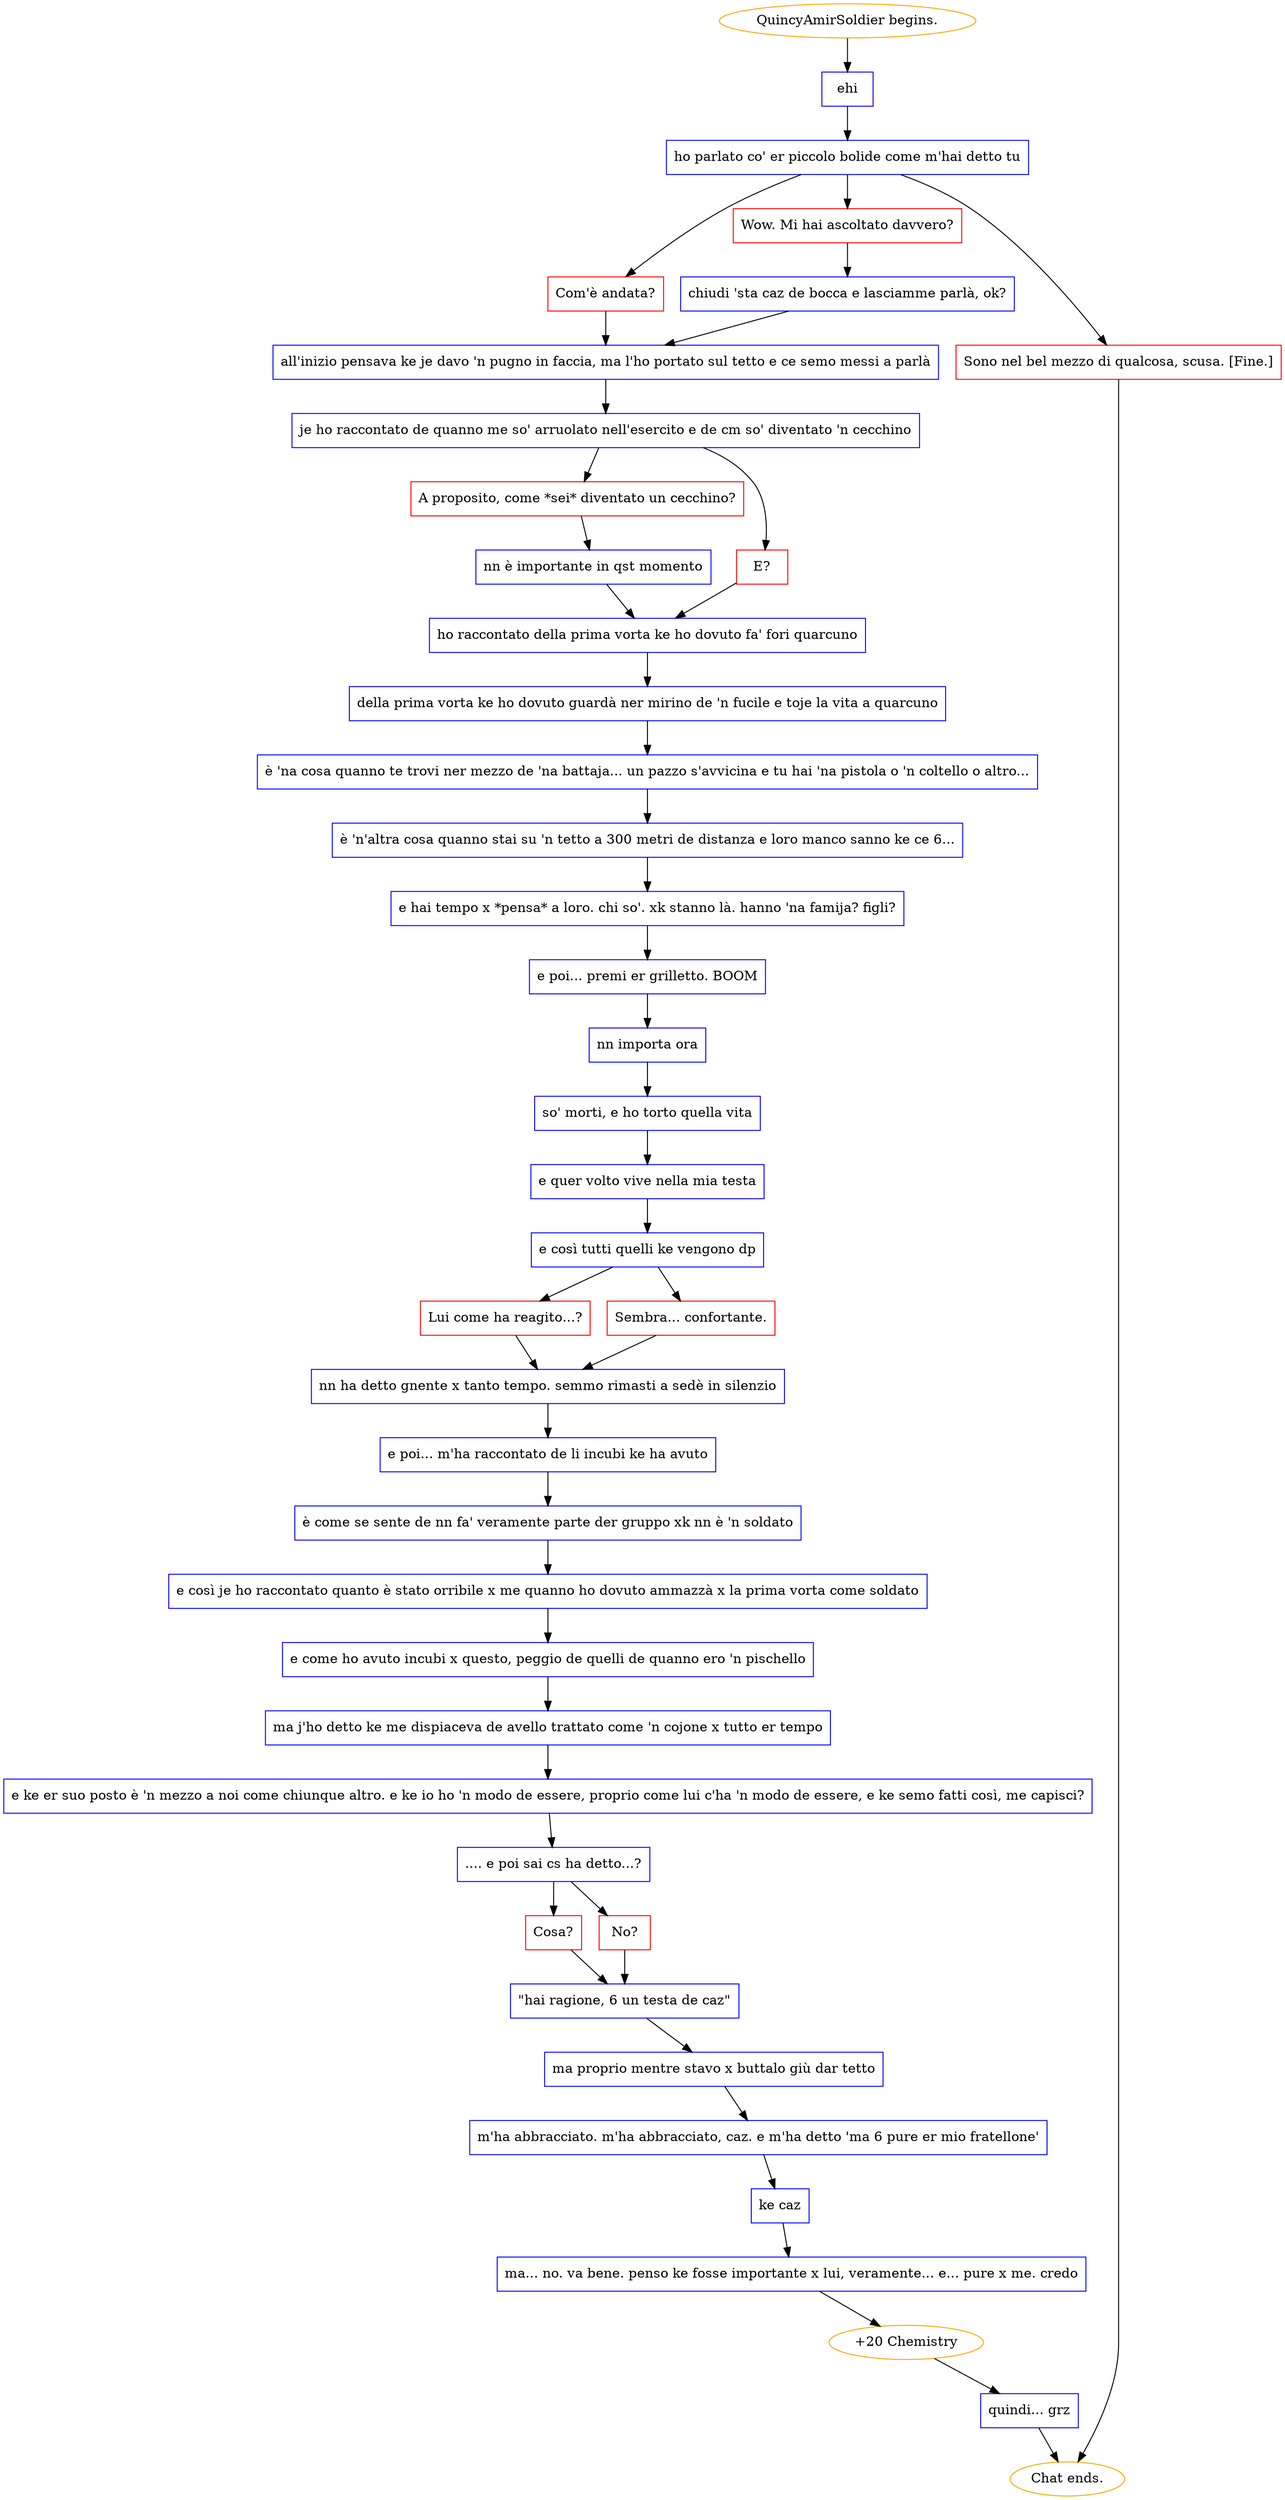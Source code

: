digraph {
	"QuincyAmirSoldier begins." [color=orange];
		"QuincyAmirSoldier begins." -> j985566783;
	j985566783 [label="ehi",shape=box,color=blue];
		j985566783 -> j1375734634;
	j1375734634 [label="ho parlato co' er piccolo bolide come m'hai detto tu",shape=box,color=blue];
		j1375734634 -> j696226248;
		j1375734634 -> j1828988914;
		j1375734634 -> j1036453290;
	j696226248 [label="Com'è andata?",shape=box,color=red];
		j696226248 -> j1900823078;
	j1828988914 [label="Wow. Mi hai ascoltato davvero?",shape=box,color=red];
		j1828988914 -> j4219300986;
	j1036453290 [label="Sono nel bel mezzo di qualcosa, scusa. [Fine.]",shape=box,color=red];
		j1036453290 -> "Chat ends.";
	j1900823078 [label="all'inizio pensava ke je davo 'n pugno in faccia, ma l'ho portato sul tetto e ce semo messi a parlà",shape=box,color=blue];
		j1900823078 -> j1346717517;
	j4219300986 [label="chiudi 'sta caz de bocca e lasciamme parlà, ok?",shape=box,color=blue];
		j4219300986 -> j1900823078;
	"Chat ends." [color=orange];
	j1346717517 [label="je ho raccontato de quanno me so' arruolato nell'esercito e de cm so' diventato 'n cecchino",shape=box,color=blue];
		j1346717517 -> j4245043349;
		j1346717517 -> j855506501;
	j4245043349 [label="A proposito, come *sei* diventato un cecchino?",shape=box,color=red];
		j4245043349 -> j2139323061;
	j855506501 [label="E?",shape=box,color=red];
		j855506501 -> j511339668;
	j2139323061 [label="nn è importante in qst momento",shape=box,color=blue];
		j2139323061 -> j511339668;
	j511339668 [label="ho raccontato della prima vorta ke ho dovuto fa' fori quarcuno",shape=box,color=blue];
		j511339668 -> j1996935625;
	j1996935625 [label="della prima vorta ke ho dovuto guardà ner mirino de 'n fucile e toje la vita a quarcuno",shape=box,color=blue];
		j1996935625 -> j437723572;
	j437723572 [label="è 'na cosa quanno te trovi ner mezzo de 'na battaja... un pazzo s'avvicina e tu hai 'na pistola o 'n coltello o altro...",shape=box,color=blue];
		j437723572 -> j3091568670;
	j3091568670 [label="è 'n'altra cosa quanno stai su 'n tetto a 300 metri de distanza e loro manco sanno ke ce 6...",shape=box,color=blue];
		j3091568670 -> j2162014963;
	j2162014963 [label="e hai tempo x *pensa* a loro. chi so'. xk stanno là. hanno 'na famija? figli?",shape=box,color=blue];
		j2162014963 -> j3997142087;
	j3997142087 [label="e poi... premi er grilletto. BOOM",shape=box,color=blue];
		j3997142087 -> j3821079356;
	j3821079356 [label="nn importa ora",shape=box,color=blue];
		j3821079356 -> j2151317234;
	j2151317234 [label="so' morti, e ho torto quella vita",shape=box,color=blue];
		j2151317234 -> j4045347648;
	j4045347648 [label="e quer volto vive nella mia testa",shape=box,color=blue];
		j4045347648 -> j809473008;
	j809473008 [label="e così tutti quelli ke vengono dp",shape=box,color=blue];
		j809473008 -> j2655694737;
		j809473008 -> j438290649;
	j2655694737 [label="Lui come ha reagito...?",shape=box,color=red];
		j2655694737 -> j1981722666;
	j438290649 [label="Sembra... confortante.",shape=box,color=red];
		j438290649 -> j1981722666;
	j1981722666 [label="nn ha detto gnente x tanto tempo. semmo rimasti a sedè in silenzio",shape=box,color=blue];
		j1981722666 -> j1804680314;
	j1804680314 [label="e poi... m'ha raccontato de li incubi ke ha avuto",shape=box,color=blue];
		j1804680314 -> j1969039379;
	j1969039379 [label="è come se sente de nn fa' veramente parte der gruppo xk nn è 'n soldato",shape=box,color=blue];
		j1969039379 -> j2812845612;
	j2812845612 [label="e così je ho raccontato quanto è stato orribile x me quanno ho dovuto ammazzà x la prima vorta come soldato",shape=box,color=blue];
		j2812845612 -> j3472624108;
	j3472624108 [label="e come ho avuto incubi x questo, peggio de quelli de quanno ero 'n pischello",shape=box,color=blue];
		j3472624108 -> j906582809;
	j906582809 [label="ma j'ho detto ke me dispiaceva de avello trattato come 'n cojone x tutto er tempo",shape=box,color=blue];
		j906582809 -> j3060109604;
	j3060109604 [label="e ke er suo posto è 'n mezzo a noi come chiunque altro. e ke io ho 'n modo de essere, proprio come lui c'ha 'n modo de essere, e ke semo fatti così, me capisci?",shape=box,color=blue];
		j3060109604 -> j1054951309;
	j1054951309 [label=".... e poi sai cs ha detto...?",shape=box,color=blue];
		j1054951309 -> j489044835;
		j1054951309 -> j2350391662;
	j489044835 [label="Cosa?",shape=box,color=red];
		j489044835 -> j2690125140;
	j2350391662 [label="No?",shape=box,color=red];
		j2350391662 -> j2690125140;
	j2690125140 [label="\"hai ragione, 6 un testa de caz\"",shape=box,color=blue];
		j2690125140 -> j2477609945;
	j2477609945 [label="ma proprio mentre stavo x buttalo giù dar tetto",shape=box,color=blue];
		j2477609945 -> j264250255;
	j264250255 [label="m'ha abbracciato. m'ha abbracciato, caz. e m'ha detto 'ma 6 pure er mio fratellone'",shape=box,color=blue];
		j264250255 -> j928628197;
	j928628197 [label="ke caz",shape=box,color=blue];
		j928628197 -> j1725071306;
	j1725071306 [label="ma... no. va bene. penso ke fosse importante x lui, veramente... e... pure x me. credo",shape=box,color=blue];
		j1725071306 -> j3352237460;
	j3352237460 [label="+20 Chemistry",color=orange];
		j3352237460 -> j3534165435;
	j3534165435 [label="quindi... grz",shape=box,color=blue];
		j3534165435 -> "Chat ends.";
}